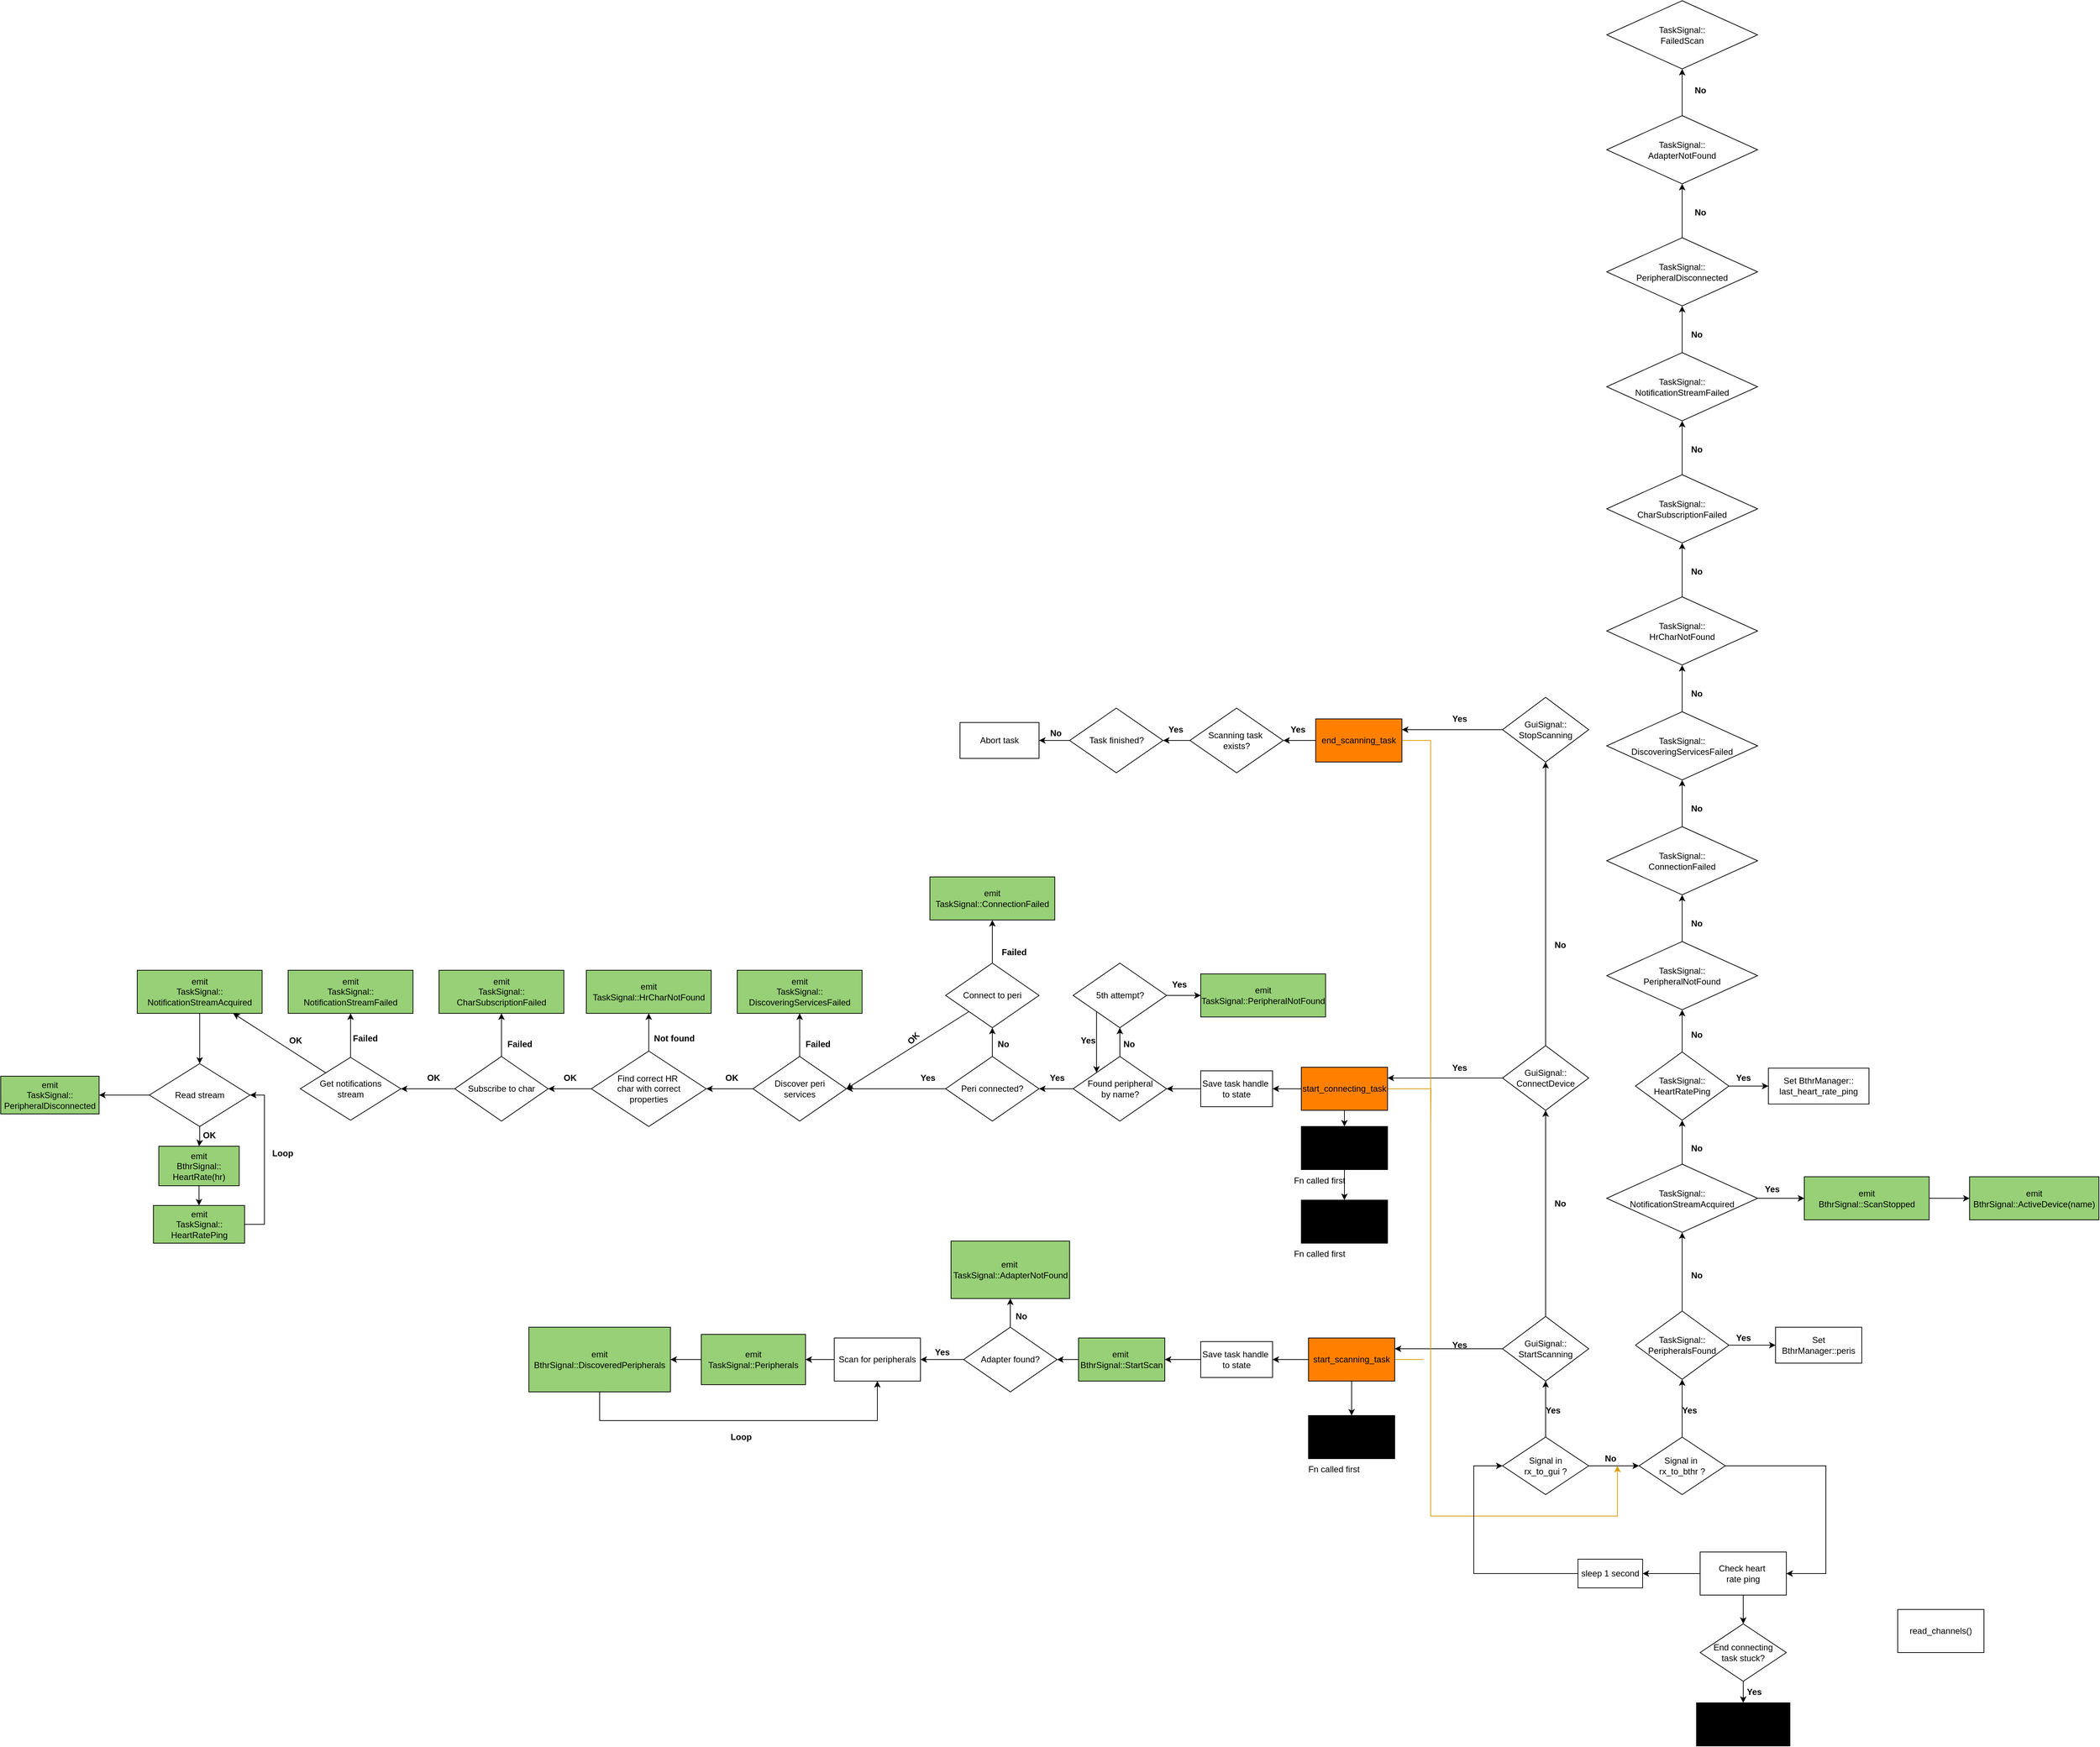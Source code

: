<mxfile version="26.0.2">
  <diagram name="Page-1" id="8w59rCMsJNte71KDc1Jk">
    <mxGraphModel dx="4343" dy="3133" grid="1" gridSize="10" guides="1" tooltips="1" connect="1" arrows="1" fold="1" page="1" pageScale="1" pageWidth="850" pageHeight="1100" math="0" shadow="0">
      <root>
        <mxCell id="0" />
        <mxCell id="1" parent="0" />
        <mxCell id="j4w4JGmt5t1scwI-PXxY-116" value="" style="edgeStyle=orthogonalEdgeStyle;rounded=0;orthogonalLoop=1;jettySize=auto;html=1;" edge="1" parent="1" source="6VdlnYM2MI9M8Oquc_70-3" target="j4w4JGmt5t1scwI-PXxY-112">
          <mxGeometry relative="1" as="geometry" />
        </mxCell>
        <mxCell id="j4w4JGmt5t1scwI-PXxY-117" value="" style="edgeStyle=orthogonalEdgeStyle;rounded=0;orthogonalLoop=1;jettySize=auto;html=1;" edge="1" parent="1" source="6VdlnYM2MI9M8Oquc_70-3" target="j4w4JGmt5t1scwI-PXxY-110">
          <mxGeometry relative="1" as="geometry" />
        </mxCell>
        <mxCell id="6VdlnYM2MI9M8Oquc_70-3" value="Check heart&amp;nbsp;&lt;div&gt;rate ping&lt;/div&gt;" style="rounded=0;whiteSpace=wrap;html=1;" parent="1" vertex="1">
          <mxGeometry x="405" y="230" width="120" height="60" as="geometry" />
        </mxCell>
        <mxCell id="6VdlnYM2MI9M8Oquc_70-4" value="read_channels()" style="rounded=0;whiteSpace=wrap;html=1;" parent="1" vertex="1">
          <mxGeometry x="680" y="310" width="120" height="60" as="geometry" />
        </mxCell>
        <mxCell id="6VdlnYM2MI9M8Oquc_70-38" style="edgeStyle=orthogonalEdgeStyle;rounded=0;orthogonalLoop=1;jettySize=auto;html=1;entryX=1;entryY=0.25;entryDx=0;entryDy=0;" parent="1" source="6VdlnYM2MI9M8Oquc_70-5" target="6VdlnYM2MI9M8Oquc_70-18" edge="1">
          <mxGeometry relative="1" as="geometry" />
        </mxCell>
        <mxCell id="j4w4JGmt5t1scwI-PXxY-17" style="edgeStyle=orthogonalEdgeStyle;rounded=0;orthogonalLoop=1;jettySize=auto;html=1;exitX=0.5;exitY=0;exitDx=0;exitDy=0;entryX=0.5;entryY=1;entryDx=0;entryDy=0;" edge="1" parent="1" source="6VdlnYM2MI9M8Oquc_70-5" target="6VdlnYM2MI9M8Oquc_70-17">
          <mxGeometry relative="1" as="geometry" />
        </mxCell>
        <mxCell id="6VdlnYM2MI9M8Oquc_70-5" value="GuiSignal::&lt;div&gt;StartScanning&lt;/div&gt;" style="rhombus;whiteSpace=wrap;html=1;" parent="1" vertex="1">
          <mxGeometry x="130" y="-98" width="120" height="90" as="geometry" />
        </mxCell>
        <mxCell id="6VdlnYM2MI9M8Oquc_70-11" value="" style="edgeStyle=orthogonalEdgeStyle;rounded=0;orthogonalLoop=1;jettySize=auto;html=1;" parent="1" edge="1">
          <mxGeometry relative="1" as="geometry">
            <mxPoint x="250" y="110" as="sourcePoint" />
            <mxPoint x="320" y="110" as="targetPoint" />
          </mxGeometry>
        </mxCell>
        <mxCell id="6VdlnYM2MI9M8Oquc_70-12" value="" style="edgeStyle=orthogonalEdgeStyle;rounded=0;orthogonalLoop=1;jettySize=auto;html=1;entryX=1;entryY=0.5;entryDx=0;entryDy=0;" parent="1" target="6VdlnYM2MI9M8Oquc_70-3" edge="1">
          <mxGeometry relative="1" as="geometry">
            <mxPoint x="440" y="110" as="sourcePoint" />
            <mxPoint x="595" y="170.0" as="targetPoint" />
            <Array as="points">
              <mxPoint x="580" y="110" />
              <mxPoint x="580" y="260" />
            </Array>
          </mxGeometry>
        </mxCell>
        <mxCell id="j4w4JGmt5t1scwI-PXxY-63" value="" style="edgeStyle=orthogonalEdgeStyle;rounded=0;orthogonalLoop=1;jettySize=auto;html=1;" edge="1" parent="1" source="6VdlnYM2MI9M8Oquc_70-13" target="j4w4JGmt5t1scwI-PXxY-62">
          <mxGeometry relative="1" as="geometry" />
        </mxCell>
        <mxCell id="j4w4JGmt5t1scwI-PXxY-67" value="" style="edgeStyle=orthogonalEdgeStyle;rounded=0;orthogonalLoop=1;jettySize=auto;html=1;" edge="1" parent="1" source="6VdlnYM2MI9M8Oquc_70-13" target="j4w4JGmt5t1scwI-PXxY-66">
          <mxGeometry relative="1" as="geometry" />
        </mxCell>
        <mxCell id="6VdlnYM2MI9M8Oquc_70-13" value="TaskSignal::&lt;div&gt;PeripheralsFound&lt;/div&gt;" style="rhombus;whiteSpace=wrap;html=1;" parent="1" vertex="1">
          <mxGeometry x="315" y="-105.5" width="130" height="95" as="geometry" />
        </mxCell>
        <mxCell id="6VdlnYM2MI9M8Oquc_70-40" style="edgeStyle=orthogonalEdgeStyle;rounded=0;orthogonalLoop=1;jettySize=auto;html=1;exitX=0;exitY=0.5;exitDx=0;exitDy=0;entryX=1;entryY=0.25;entryDx=0;entryDy=0;" parent="1" source="6VdlnYM2MI9M8Oquc_70-16" target="6VdlnYM2MI9M8Oquc_70-29" edge="1">
          <mxGeometry relative="1" as="geometry" />
        </mxCell>
        <mxCell id="6VdlnYM2MI9M8Oquc_70-16" value="GuiSignal::&lt;div&gt;StopScanning&lt;/div&gt;" style="rhombus;whiteSpace=wrap;html=1;" parent="1" vertex="1">
          <mxGeometry x="130" y="-960" width="120" height="90" as="geometry" />
        </mxCell>
        <mxCell id="6VdlnYM2MI9M8Oquc_70-39" style="edgeStyle=orthogonalEdgeStyle;rounded=0;orthogonalLoop=1;jettySize=auto;html=1;exitX=0;exitY=0.5;exitDx=0;exitDy=0;entryX=1;entryY=0.25;entryDx=0;entryDy=0;" parent="1" source="6VdlnYM2MI9M8Oquc_70-17" target="6VdlnYM2MI9M8Oquc_70-28" edge="1">
          <mxGeometry relative="1" as="geometry" />
        </mxCell>
        <mxCell id="j4w4JGmt5t1scwI-PXxY-21" style="edgeStyle=orthogonalEdgeStyle;rounded=0;orthogonalLoop=1;jettySize=auto;html=1;exitX=0.5;exitY=0;exitDx=0;exitDy=0;entryX=0.5;entryY=1;entryDx=0;entryDy=0;" edge="1" parent="1" source="6VdlnYM2MI9M8Oquc_70-17" target="6VdlnYM2MI9M8Oquc_70-16">
          <mxGeometry relative="1" as="geometry" />
        </mxCell>
        <mxCell id="6VdlnYM2MI9M8Oquc_70-17" value="GuiSignal::&lt;div&gt;ConnectDevice&lt;/div&gt;" style="rhombus;whiteSpace=wrap;html=1;" parent="1" vertex="1">
          <mxGeometry x="130" y="-475" width="120" height="90" as="geometry" />
        </mxCell>
        <mxCell id="6VdlnYM2MI9M8Oquc_70-37" style="edgeStyle=orthogonalEdgeStyle;rounded=0;orthogonalLoop=1;jettySize=auto;html=1;exitX=1;exitY=0.5;exitDx=0;exitDy=0;fillColor=#ffe6cc;strokeColor=#d79b00;endArrow=none;endFill=0;" parent="1" source="6VdlnYM2MI9M8Oquc_70-18" edge="1">
          <mxGeometry relative="1" as="geometry">
            <mxPoint x="20" y="-38" as="targetPoint" />
          </mxGeometry>
        </mxCell>
        <mxCell id="6VdlnYM2MI9M8Oquc_70-58" style="edgeStyle=orthogonalEdgeStyle;rounded=0;orthogonalLoop=1;jettySize=auto;html=1;exitX=0;exitY=0.5;exitDx=0;exitDy=0;entryX=1;entryY=0.5;entryDx=0;entryDy=0;" parent="1" source="6VdlnYM2MI9M8Oquc_70-18" target="6VdlnYM2MI9M8Oquc_70-55" edge="1">
          <mxGeometry relative="1" as="geometry" />
        </mxCell>
        <mxCell id="j4w4JGmt5t1scwI-PXxY-2" value="" style="edgeStyle=orthogonalEdgeStyle;rounded=0;orthogonalLoop=1;jettySize=auto;html=1;" edge="1" parent="1" source="6VdlnYM2MI9M8Oquc_70-18" target="j4w4JGmt5t1scwI-PXxY-1">
          <mxGeometry relative="1" as="geometry" />
        </mxCell>
        <mxCell id="6VdlnYM2MI9M8Oquc_70-18" value="start_scanning_task" style="rounded=0;whiteSpace=wrap;html=1;fillColor=#FF8000;" parent="1" vertex="1">
          <mxGeometry x="-140" y="-68" width="120" height="60" as="geometry" />
        </mxCell>
        <mxCell id="j4w4JGmt5t1scwI-PXxY-4" value="" style="edgeStyle=orthogonalEdgeStyle;rounded=0;orthogonalLoop=1;jettySize=auto;html=1;" edge="1" parent="1" source="6VdlnYM2MI9M8Oquc_70-19" target="j4w4JGmt5t1scwI-PXxY-3">
          <mxGeometry relative="1" as="geometry" />
        </mxCell>
        <mxCell id="6VdlnYM2MI9M8Oquc_70-19" value="emit&amp;nbsp;&lt;div&gt;BthrSignal::StartScan&lt;/div&gt;" style="rounded=0;whiteSpace=wrap;html=1;fillColor=#97D077;" parent="1" vertex="1">
          <mxGeometry x="-460" y="-68" width="120" height="60" as="geometry" />
        </mxCell>
        <mxCell id="6VdlnYM2MI9M8Oquc_70-24" value="" style="edgeStyle=orthogonalEdgeStyle;rounded=0;orthogonalLoop=1;jettySize=auto;html=1;" parent="1" source="6VdlnYM2MI9M8Oquc_70-22" target="6VdlnYM2MI9M8Oquc_70-5" edge="1">
          <mxGeometry relative="1" as="geometry" />
        </mxCell>
        <mxCell id="6VdlnYM2MI9M8Oquc_70-22" value="Signal in&lt;div&gt;rx_to_gui ?&lt;/div&gt;" style="rhombus;whiteSpace=wrap;html=1;" parent="1" vertex="1">
          <mxGeometry x="130" y="70" width="120" height="80" as="geometry" />
        </mxCell>
        <mxCell id="6VdlnYM2MI9M8Oquc_70-26" value="" style="edgeStyle=orthogonalEdgeStyle;rounded=0;orthogonalLoop=1;jettySize=auto;html=1;" parent="1" source="6VdlnYM2MI9M8Oquc_70-23" target="6VdlnYM2MI9M8Oquc_70-13" edge="1">
          <mxGeometry relative="1" as="geometry" />
        </mxCell>
        <mxCell id="6VdlnYM2MI9M8Oquc_70-23" value="Signal in&amp;nbsp;&lt;div&gt;rx_to_bthr ?&lt;/div&gt;" style="rhombus;whiteSpace=wrap;html=1;" parent="1" vertex="1">
          <mxGeometry x="320" y="70" width="120" height="80" as="geometry" />
        </mxCell>
        <mxCell id="6VdlnYM2MI9M8Oquc_70-25" value="&lt;b&gt;Yes&lt;/b&gt;" style="text;html=1;align=center;verticalAlign=middle;resizable=0;points=[];autosize=1;strokeColor=none;fillColor=none;" parent="1" vertex="1">
          <mxGeometry x="180" y="18" width="40" height="30" as="geometry" />
        </mxCell>
        <mxCell id="6VdlnYM2MI9M8Oquc_70-27" value="&lt;b&gt;Yes&lt;/b&gt;" style="text;html=1;align=center;verticalAlign=middle;resizable=0;points=[];autosize=1;strokeColor=none;fillColor=none;" parent="1" vertex="1">
          <mxGeometry x="370" y="18" width="40" height="30" as="geometry" />
        </mxCell>
        <mxCell id="6VdlnYM2MI9M8Oquc_70-36" style="edgeStyle=orthogonalEdgeStyle;rounded=0;orthogonalLoop=1;jettySize=auto;html=1;exitX=1;exitY=0.5;exitDx=0;exitDy=0;fillColor=#ffe6cc;strokeColor=#d79b00;startArrow=none;startFill=0;endArrow=none;endFill=0;" parent="1" source="6VdlnYM2MI9M8Oquc_70-28" edge="1">
          <mxGeometry relative="1" as="geometry">
            <mxPoint x="30" y="-365" as="targetPoint" />
          </mxGeometry>
        </mxCell>
        <mxCell id="6VdlnYM2MI9M8Oquc_70-78" value="" style="edgeStyle=orthogonalEdgeStyle;rounded=0;orthogonalLoop=1;jettySize=auto;html=1;" parent="1" source="6VdlnYM2MI9M8Oquc_70-28" target="6VdlnYM2MI9M8Oquc_70-77" edge="1">
          <mxGeometry relative="1" as="geometry" />
        </mxCell>
        <mxCell id="j4w4JGmt5t1scwI-PXxY-19" style="edgeStyle=orthogonalEdgeStyle;rounded=0;orthogonalLoop=1;jettySize=auto;html=1;exitX=0.5;exitY=1;exitDx=0;exitDy=0;entryX=0.5;entryY=0;entryDx=0;entryDy=0;" edge="1" parent="1" source="6VdlnYM2MI9M8Oquc_70-28" target="j4w4JGmt5t1scwI-PXxY-12">
          <mxGeometry relative="1" as="geometry" />
        </mxCell>
        <mxCell id="6VdlnYM2MI9M8Oquc_70-28" value="start_connecting_task" style="rounded=0;whiteSpace=wrap;html=1;fillColor=#FF8000;" parent="1" vertex="1">
          <mxGeometry x="-150" y="-445" width="120" height="60" as="geometry" />
        </mxCell>
        <mxCell id="6VdlnYM2MI9M8Oquc_70-34" style="edgeStyle=orthogonalEdgeStyle;rounded=0;orthogonalLoop=1;jettySize=auto;html=1;exitX=1;exitY=0.5;exitDx=0;exitDy=0;fillColor=#ffe6cc;strokeColor=#d79b00;" parent="1" source="6VdlnYM2MI9M8Oquc_70-29" edge="1">
          <mxGeometry relative="1" as="geometry">
            <mxPoint x="290" y="110" as="targetPoint" />
            <Array as="points">
              <mxPoint x="30" y="-900" />
              <mxPoint x="30" y="180" />
              <mxPoint x="290" y="180" />
            </Array>
          </mxGeometry>
        </mxCell>
        <mxCell id="j4w4JGmt5t1scwI-PXxY-55" value="" style="edgeStyle=orthogonalEdgeStyle;rounded=0;orthogonalLoop=1;jettySize=auto;html=1;" edge="1" parent="1" source="6VdlnYM2MI9M8Oquc_70-29" target="j4w4JGmt5t1scwI-PXxY-51">
          <mxGeometry relative="1" as="geometry" />
        </mxCell>
        <mxCell id="6VdlnYM2MI9M8Oquc_70-29" value="end_scanning_task" style="rounded=0;whiteSpace=wrap;html=1;fillColor=#FF8000;perimeter=rectanglePerimeter;" parent="1" vertex="1">
          <mxGeometry x="-130" y="-930" width="120" height="60" as="geometry" />
        </mxCell>
        <mxCell id="6VdlnYM2MI9M8Oquc_70-49" value="" style="edgeStyle=orthogonalEdgeStyle;rounded=0;orthogonalLoop=1;jettySize=auto;html=1;" parent="1" source="6VdlnYM2MI9M8Oquc_70-42" target="6VdlnYM2MI9M8Oquc_70-46" edge="1">
          <mxGeometry relative="1" as="geometry" />
        </mxCell>
        <mxCell id="6VdlnYM2MI9M8Oquc_70-42" value="Scan for peripherals" style="rounded=0;whiteSpace=wrap;html=1;" parent="1" vertex="1">
          <mxGeometry x="-800" y="-68" width="120" height="60" as="geometry" />
        </mxCell>
        <mxCell id="6VdlnYM2MI9M8Oquc_70-50" value="" style="edgeStyle=orthogonalEdgeStyle;rounded=0;orthogonalLoop=1;jettySize=auto;html=1;" parent="1" source="6VdlnYM2MI9M8Oquc_70-46" target="6VdlnYM2MI9M8Oquc_70-48" edge="1">
          <mxGeometry relative="1" as="geometry" />
        </mxCell>
        <mxCell id="6VdlnYM2MI9M8Oquc_70-46" value="emit&lt;div&gt;TaskSignal::Peripherals&lt;/div&gt;" style="rounded=0;whiteSpace=wrap;html=1;fillColor=#97D077;" parent="1" vertex="1">
          <mxGeometry x="-985" y="-73" width="145" height="70" as="geometry" />
        </mxCell>
        <mxCell id="6VdlnYM2MI9M8Oquc_70-51" style="edgeStyle=orthogonalEdgeStyle;rounded=0;orthogonalLoop=1;jettySize=auto;html=1;exitX=0.5;exitY=1;exitDx=0;exitDy=0;entryX=0.5;entryY=1;entryDx=0;entryDy=0;" parent="1" source="6VdlnYM2MI9M8Oquc_70-48" target="6VdlnYM2MI9M8Oquc_70-42" edge="1">
          <mxGeometry relative="1" as="geometry">
            <Array as="points">
              <mxPoint x="-1126" y="47" />
              <mxPoint x="-740" y="47" />
            </Array>
          </mxGeometry>
        </mxCell>
        <mxCell id="6VdlnYM2MI9M8Oquc_70-48" value="emit&lt;div&gt;BthrSignal::DiscoveredPeripherals&lt;/div&gt;" style="rounded=0;whiteSpace=wrap;html=1;fillColor=#97D077;" parent="1" vertex="1">
          <mxGeometry x="-1225" y="-83" width="197" height="90" as="geometry" />
        </mxCell>
        <mxCell id="6VdlnYM2MI9M8Oquc_70-52" value="&lt;b&gt;Loop&lt;/b&gt;" style="text;html=1;align=center;verticalAlign=middle;resizable=0;points=[];autosize=1;strokeColor=none;fillColor=none;" parent="1" vertex="1">
          <mxGeometry x="-955" y="55" width="50" height="30" as="geometry" />
        </mxCell>
        <mxCell id="6VdlnYM2MI9M8Oquc_70-96" value="" style="edgeStyle=orthogonalEdgeStyle;rounded=0;orthogonalLoop=1;jettySize=auto;html=1;" parent="1" source="6VdlnYM2MI9M8Oquc_70-53" target="6VdlnYM2MI9M8Oquc_70-64" edge="1">
          <mxGeometry relative="1" as="geometry" />
        </mxCell>
        <mxCell id="j4w4JGmt5t1scwI-PXxY-26" value="" style="edgeStyle=orthogonalEdgeStyle;rounded=0;orthogonalLoop=1;jettySize=auto;html=1;" edge="1" parent="1" source="6VdlnYM2MI9M8Oquc_70-53" target="j4w4JGmt5t1scwI-PXxY-24">
          <mxGeometry relative="1" as="geometry" />
        </mxCell>
        <mxCell id="6VdlnYM2MI9M8Oquc_70-53" value="Found peripheral&lt;div&gt;by name?&lt;/div&gt;" style="rhombus;whiteSpace=wrap;html=1;" parent="1" vertex="1">
          <mxGeometry x="-467.5" y="-460" width="130" height="90" as="geometry" />
        </mxCell>
        <mxCell id="6VdlnYM2MI9M8Oquc_70-59" style="edgeStyle=orthogonalEdgeStyle;rounded=0;orthogonalLoop=1;jettySize=auto;html=1;exitX=0;exitY=0.5;exitDx=0;exitDy=0;entryX=1;entryY=0.5;entryDx=0;entryDy=0;" parent="1" source="6VdlnYM2MI9M8Oquc_70-55" target="6VdlnYM2MI9M8Oquc_70-19" edge="1">
          <mxGeometry relative="1" as="geometry" />
        </mxCell>
        <mxCell id="6VdlnYM2MI9M8Oquc_70-55" value="Save task handle&amp;nbsp;&lt;div&gt;to state&lt;/div&gt;" style="rounded=0;whiteSpace=wrap;html=1;" parent="1" vertex="1">
          <mxGeometry x="-290" y="-63" width="100" height="50" as="geometry" />
        </mxCell>
        <mxCell id="6VdlnYM2MI9M8Oquc_70-60" value="emit&lt;div&gt;TaskSignal::PeripheralNotFound&lt;/div&gt;" style="rounded=0;whiteSpace=wrap;html=1;fillColor=#97D077;" parent="1" vertex="1">
          <mxGeometry x="-290" y="-575" width="173.75" height="60" as="geometry" />
        </mxCell>
        <mxCell id="6VdlnYM2MI9M8Oquc_70-62" value="&lt;b&gt;No&lt;/b&gt;" style="text;html=1;align=center;verticalAlign=middle;resizable=0;points=[];autosize=1;strokeColor=none;fillColor=none;" parent="1" vertex="1">
          <mxGeometry x="-410" y="-492" width="40" height="30" as="geometry" />
        </mxCell>
        <mxCell id="6VdlnYM2MI9M8Oquc_70-63" value="" style="edgeStyle=orthogonalEdgeStyle;rounded=0;orthogonalLoop=1;jettySize=auto;html=1;" parent="1" source="6VdlnYM2MI9M8Oquc_70-64" edge="1">
          <mxGeometry relative="1" as="geometry">
            <mxPoint x="-580" y="-500" as="targetPoint" />
          </mxGeometry>
        </mxCell>
        <mxCell id="6VdlnYM2MI9M8Oquc_70-87" value="" style="edgeStyle=orthogonalEdgeStyle;rounded=0;orthogonalLoop=1;jettySize=auto;html=1;entryX=1;entryY=0.5;entryDx=0;entryDy=0;" parent="1" source="6VdlnYM2MI9M8Oquc_70-64" target="6VdlnYM2MI9M8Oquc_70-68" edge="1">
          <mxGeometry relative="1" as="geometry">
            <mxPoint x="-700" y="-415" as="targetPoint" />
          </mxGeometry>
        </mxCell>
        <mxCell id="6VdlnYM2MI9M8Oquc_70-64" value="Peri connected?" style="rhombus;whiteSpace=wrap;html=1;" parent="1" vertex="1">
          <mxGeometry x="-645" y="-460" width="130" height="90" as="geometry" />
        </mxCell>
        <mxCell id="6VdlnYM2MI9M8Oquc_70-66" value="&lt;b&gt;No&lt;/b&gt;" style="text;html=1;align=center;verticalAlign=middle;resizable=0;points=[];autosize=1;strokeColor=none;fillColor=none;" parent="1" vertex="1">
          <mxGeometry x="-585" y="-492" width="40" height="30" as="geometry" />
        </mxCell>
        <mxCell id="6VdlnYM2MI9M8Oquc_70-67" value="" style="edgeStyle=orthogonalEdgeStyle;rounded=0;orthogonalLoop=1;jettySize=auto;html=1;entryX=0.5;entryY=1;entryDx=0;entryDy=0;" parent="1" source="6VdlnYM2MI9M8Oquc_70-68" target="hcD3akqN_eCQVYDGbXi9-1" edge="1">
          <mxGeometry relative="1" as="geometry">
            <mxPoint x="-848.12" y="-510" as="targetPoint" />
          </mxGeometry>
        </mxCell>
        <mxCell id="6VdlnYM2MI9M8Oquc_70-94" value="" style="edgeStyle=orthogonalEdgeStyle;rounded=0;orthogonalLoop=1;jettySize=auto;html=1;" parent="1" source="6VdlnYM2MI9M8Oquc_70-68" target="6VdlnYM2MI9M8Oquc_70-72" edge="1">
          <mxGeometry relative="1" as="geometry" />
        </mxCell>
        <mxCell id="6VdlnYM2MI9M8Oquc_70-68" value="Discover peri&lt;div&gt;services&lt;/div&gt;" style="rhombus;whiteSpace=wrap;html=1;" parent="1" vertex="1">
          <mxGeometry x="-913.12" y="-460" width="130" height="90" as="geometry" />
        </mxCell>
        <mxCell id="6VdlnYM2MI9M8Oquc_70-70" value="&lt;b&gt;Failed&lt;/b&gt;" style="text;html=1;align=center;verticalAlign=middle;resizable=0;points=[];autosize=1;strokeColor=none;fillColor=none;" parent="1" vertex="1">
          <mxGeometry x="-853.12" y="-492" width="60" height="30" as="geometry" />
        </mxCell>
        <mxCell id="6VdlnYM2MI9M8Oquc_70-71" value="" style="edgeStyle=orthogonalEdgeStyle;rounded=0;orthogonalLoop=1;jettySize=auto;html=1;entryX=0.5;entryY=1;entryDx=0;entryDy=0;" parent="1" source="6VdlnYM2MI9M8Oquc_70-72" target="hcD3akqN_eCQVYDGbXi9-4" edge="1">
          <mxGeometry relative="1" as="geometry">
            <mxPoint x="-1058.12" y="-515" as="targetPoint" />
          </mxGeometry>
        </mxCell>
        <mxCell id="6VdlnYM2MI9M8Oquc_70-108" value="" style="edgeStyle=orthogonalEdgeStyle;rounded=0;orthogonalLoop=1;jettySize=auto;html=1;" parent="1" source="6VdlnYM2MI9M8Oquc_70-72" target="6VdlnYM2MI9M8Oquc_70-100" edge="1">
          <mxGeometry relative="1" as="geometry" />
        </mxCell>
        <mxCell id="6VdlnYM2MI9M8Oquc_70-72" value="Find correct HR&amp;nbsp;&lt;div&gt;char&amp;nbsp;&lt;span style=&quot;background-color: initial;&quot;&gt;with correct&lt;/span&gt;&lt;div&gt;properties&lt;/div&gt;&lt;/div&gt;" style="rhombus;whiteSpace=wrap;html=1;" parent="1" vertex="1">
          <mxGeometry x="-1138.12" y="-467.5" width="160" height="105" as="geometry" />
        </mxCell>
        <mxCell id="6VdlnYM2MI9M8Oquc_70-74" value="&lt;b&gt;Not found&lt;/b&gt;" style="text;html=1;align=center;verticalAlign=middle;resizable=0;points=[];autosize=1;strokeColor=none;fillColor=none;" parent="1" vertex="1">
          <mxGeometry x="-1063.12" y="-500" width="80" height="30" as="geometry" />
        </mxCell>
        <mxCell id="6VdlnYM2MI9M8Oquc_70-82" value="" style="edgeStyle=orthogonalEdgeStyle;rounded=0;orthogonalLoop=1;jettySize=auto;html=1;entryX=0.5;entryY=1;entryDx=0;entryDy=0;" parent="1" source="6VdlnYM2MI9M8Oquc_70-76" target="hcD3akqN_eCQVYDGbXi9-3" edge="1">
          <mxGeometry relative="1" as="geometry">
            <mxPoint x="-580" y="-630" as="targetPoint" />
          </mxGeometry>
        </mxCell>
        <mxCell id="j4w4JGmt5t1scwI-PXxY-33" style="rounded=0;orthogonalLoop=1;jettySize=auto;html=1;exitX=0;exitY=1;exitDx=0;exitDy=0;entryX=1;entryY=0.5;entryDx=0;entryDy=0;" edge="1" parent="1" source="6VdlnYM2MI9M8Oquc_70-76" target="6VdlnYM2MI9M8Oquc_70-68">
          <mxGeometry relative="1" as="geometry" />
        </mxCell>
        <mxCell id="6VdlnYM2MI9M8Oquc_70-76" value="Connect to peri" style="rhombus;whiteSpace=wrap;html=1;" parent="1" vertex="1">
          <mxGeometry x="-645" y="-590" width="130" height="90" as="geometry" />
        </mxCell>
        <mxCell id="6VdlnYM2MI9M8Oquc_70-80" style="edgeStyle=orthogonalEdgeStyle;rounded=0;orthogonalLoop=1;jettySize=auto;html=1;exitX=0;exitY=0.5;exitDx=0;exitDy=0;entryX=1;entryY=0.5;entryDx=0;entryDy=0;" parent="1" source="6VdlnYM2MI9M8Oquc_70-77" target="6VdlnYM2MI9M8Oquc_70-53" edge="1">
          <mxGeometry relative="1" as="geometry" />
        </mxCell>
        <mxCell id="6VdlnYM2MI9M8Oquc_70-77" value="Save task handle&amp;nbsp;&lt;div&gt;to state&lt;/div&gt;" style="rounded=0;whiteSpace=wrap;html=1;" parent="1" vertex="1">
          <mxGeometry x="-290" y="-440" width="100" height="50" as="geometry" />
        </mxCell>
        <mxCell id="6VdlnYM2MI9M8Oquc_70-83" value="&lt;b&gt;Failed&lt;/b&gt;" style="text;html=1;align=center;verticalAlign=middle;resizable=0;points=[];autosize=1;strokeColor=none;fillColor=none;" parent="1" vertex="1">
          <mxGeometry x="-580" y="-620" width="60" height="30" as="geometry" />
        </mxCell>
        <mxCell id="6VdlnYM2MI9M8Oquc_70-88" value="&lt;b&gt;OK&lt;/b&gt;" style="text;html=1;align=center;verticalAlign=middle;resizable=0;points=[];autosize=1;strokeColor=none;fillColor=none;rotation=-45;" parent="1" vertex="1">
          <mxGeometry x="-710" y="-500" width="40" height="30" as="geometry" />
        </mxCell>
        <mxCell id="6VdlnYM2MI9M8Oquc_70-89" value="&lt;b&gt;Yes&lt;/b&gt;" style="text;html=1;align=center;verticalAlign=middle;resizable=0;points=[];autosize=1;strokeColor=none;fillColor=none;" parent="1" vertex="1">
          <mxGeometry x="-690" y="-445" width="40" height="30" as="geometry" />
        </mxCell>
        <mxCell id="6VdlnYM2MI9M8Oquc_70-95" value="&lt;b&gt;OK&lt;/b&gt;" style="text;html=1;align=center;verticalAlign=middle;resizable=0;points=[];autosize=1;strokeColor=none;fillColor=none;" parent="1" vertex="1">
          <mxGeometry x="-963.12" y="-445" width="40" height="30" as="geometry" />
        </mxCell>
        <mxCell id="6VdlnYM2MI9M8Oquc_70-98" value="" style="edgeStyle=orthogonalEdgeStyle;rounded=0;orthogonalLoop=1;jettySize=auto;html=1;entryX=0.5;entryY=1;entryDx=0;entryDy=0;" parent="1" source="6VdlnYM2MI9M8Oquc_70-100" target="hcD3akqN_eCQVYDGbXi9-2" edge="1">
          <mxGeometry relative="1" as="geometry">
            <mxPoint x="-1263.12" y="-510" as="targetPoint" />
          </mxGeometry>
        </mxCell>
        <mxCell id="6VdlnYM2MI9M8Oquc_70-99" value="" style="edgeStyle=orthogonalEdgeStyle;rounded=0;orthogonalLoop=1;jettySize=auto;html=1;" parent="1" source="6VdlnYM2MI9M8Oquc_70-100" target="6VdlnYM2MI9M8Oquc_70-104" edge="1">
          <mxGeometry relative="1" as="geometry" />
        </mxCell>
        <mxCell id="6VdlnYM2MI9M8Oquc_70-100" value="Subscribe to char" style="rhombus;whiteSpace=wrap;html=1;" parent="1" vertex="1">
          <mxGeometry x="-1328.12" y="-460" width="130" height="90" as="geometry" />
        </mxCell>
        <mxCell id="6VdlnYM2MI9M8Oquc_70-102" value="&lt;b&gt;Failed&lt;/b&gt;" style="text;html=1;align=center;verticalAlign=middle;resizable=0;points=[];autosize=1;strokeColor=none;fillColor=none;" parent="1" vertex="1">
          <mxGeometry x="-1268.12" y="-492" width="60" height="30" as="geometry" />
        </mxCell>
        <mxCell id="6VdlnYM2MI9M8Oquc_70-103" value="" style="edgeStyle=orthogonalEdgeStyle;rounded=0;orthogonalLoop=1;jettySize=auto;html=1;entryX=0.5;entryY=1;entryDx=0;entryDy=0;" parent="1" source="6VdlnYM2MI9M8Oquc_70-104" target="hcD3akqN_eCQVYDGbXi9-5" edge="1">
          <mxGeometry relative="1" as="geometry">
            <mxPoint x="-1473.12" y="-515" as="targetPoint" />
          </mxGeometry>
        </mxCell>
        <mxCell id="j4w4JGmt5t1scwI-PXxY-35" value="" style="rounded=0;orthogonalLoop=1;jettySize=auto;html=1;" edge="1" parent="1" source="6VdlnYM2MI9M8Oquc_70-104" target="j4w4JGmt5t1scwI-PXxY-34">
          <mxGeometry relative="1" as="geometry" />
        </mxCell>
        <mxCell id="6VdlnYM2MI9M8Oquc_70-104" value="Get notifications&lt;div&gt;stream&lt;/div&gt;" style="rhombus;whiteSpace=wrap;html=1;" parent="1" vertex="1">
          <mxGeometry x="-1543.12" y="-458.75" width="140" height="87.5" as="geometry" />
        </mxCell>
        <mxCell id="6VdlnYM2MI9M8Oquc_70-106" value="&lt;b&gt;Failed&lt;/b&gt;" style="text;html=1;align=center;verticalAlign=middle;resizable=0;points=[];autosize=1;strokeColor=none;fillColor=none;" parent="1" vertex="1">
          <mxGeometry x="-1483.12" y="-500" width="60" height="30" as="geometry" />
        </mxCell>
        <mxCell id="6VdlnYM2MI9M8Oquc_70-107" value="&lt;b&gt;OK&lt;/b&gt;" style="text;html=1;align=center;verticalAlign=middle;resizable=0;points=[];autosize=1;strokeColor=none;fillColor=none;" parent="1" vertex="1">
          <mxGeometry x="-1378.12" y="-445" width="40" height="30" as="geometry" />
        </mxCell>
        <mxCell id="6VdlnYM2MI9M8Oquc_70-109" value="&lt;b&gt;OK&lt;/b&gt;" style="text;html=1;align=center;verticalAlign=middle;resizable=0;points=[];autosize=1;strokeColor=none;fillColor=none;" parent="1" vertex="1">
          <mxGeometry x="-1188.12" y="-445" width="40" height="30" as="geometry" />
        </mxCell>
        <mxCell id="hcD3akqN_eCQVYDGbXi9-1" value="emit&lt;div&gt;TaskSignal::&lt;/div&gt;&lt;div&gt;DiscoveringServicesFailed&lt;/div&gt;" style="rounded=0;whiteSpace=wrap;html=1;fillColor=#97D077;" parent="1" vertex="1">
          <mxGeometry x="-934.99" y="-580" width="173.75" height="60" as="geometry" />
        </mxCell>
        <mxCell id="hcD3akqN_eCQVYDGbXi9-2" value="emit&lt;div&gt;TaskSignal::&lt;/div&gt;&lt;div&gt;CharSubscriptionFailed&lt;/div&gt;" style="rounded=0;whiteSpace=wrap;html=1;fillColor=#97D077;" parent="1" vertex="1">
          <mxGeometry x="-1350" y="-580" width="173.75" height="60" as="geometry" />
        </mxCell>
        <mxCell id="hcD3akqN_eCQVYDGbXi9-3" value="emit&lt;div&gt;TaskSignal::ConnectionFailed&lt;/div&gt;" style="rounded=0;whiteSpace=wrap;html=1;fillColor=#97D077;" parent="1" vertex="1">
          <mxGeometry x="-666.87" y="-710" width="173.75" height="60" as="geometry" />
        </mxCell>
        <mxCell id="hcD3akqN_eCQVYDGbXi9-4" value="emit&lt;div&gt;TaskSignal::HrCharNotFound&lt;/div&gt;" style="rounded=0;whiteSpace=wrap;html=1;fillColor=#97D077;" parent="1" vertex="1">
          <mxGeometry x="-1145" y="-580" width="173.75" height="60" as="geometry" />
        </mxCell>
        <mxCell id="hcD3akqN_eCQVYDGbXi9-5" value="emit&lt;div&gt;TaskSignal::&lt;/div&gt;&lt;div&gt;NotificationStreamFailed&lt;/div&gt;" style="rounded=0;whiteSpace=wrap;html=1;fillColor=#97D077;" parent="1" vertex="1">
          <mxGeometry x="-1560" y="-580" width="173.75" height="60" as="geometry" />
        </mxCell>
        <mxCell id="hcD3akqN_eCQVYDGbXi9-7" value="&lt;b&gt;Yes&lt;/b&gt;" style="text;html=1;align=center;verticalAlign=middle;resizable=0;points=[];autosize=1;strokeColor=none;fillColor=none;" parent="1" vertex="1">
          <mxGeometry x="-510" y="-445" width="40" height="30" as="geometry" />
        </mxCell>
        <mxCell id="j4w4JGmt5t1scwI-PXxY-1" value="end_scanning_task" style="rounded=0;whiteSpace=wrap;html=1;fillStyle=hatch;gradientColor=none;gradientDirection=south;fillColor=light-dark(#FFFFFF,#FF8000);strokeColor=default;" vertex="1" parent="1">
          <mxGeometry x="-140" y="40" width="120" height="60" as="geometry" />
        </mxCell>
        <mxCell id="j4w4JGmt5t1scwI-PXxY-5" value="" style="edgeStyle=orthogonalEdgeStyle;rounded=0;orthogonalLoop=1;jettySize=auto;html=1;" edge="1" parent="1" source="j4w4JGmt5t1scwI-PXxY-3" target="6VdlnYM2MI9M8Oquc_70-42">
          <mxGeometry relative="1" as="geometry" />
        </mxCell>
        <mxCell id="j4w4JGmt5t1scwI-PXxY-10" value="" style="edgeStyle=orthogonalEdgeStyle;rounded=0;orthogonalLoop=1;jettySize=auto;html=1;" edge="1" parent="1" source="j4w4JGmt5t1scwI-PXxY-3" target="j4w4JGmt5t1scwI-PXxY-9">
          <mxGeometry relative="1" as="geometry" />
        </mxCell>
        <mxCell id="j4w4JGmt5t1scwI-PXxY-3" value="Adapter found?" style="rhombus;whiteSpace=wrap;html=1;" vertex="1" parent="1">
          <mxGeometry x="-620" y="-83" width="130" height="90" as="geometry" />
        </mxCell>
        <mxCell id="j4w4JGmt5t1scwI-PXxY-7" value="&lt;b&gt;Yes&lt;/b&gt;" style="text;html=1;align=center;verticalAlign=middle;resizable=0;points=[];autosize=1;strokeColor=none;fillColor=none;" vertex="1" parent="1">
          <mxGeometry x="-670" y="-63" width="40" height="30" as="geometry" />
        </mxCell>
        <mxCell id="j4w4JGmt5t1scwI-PXxY-8" value="&lt;b&gt;No&lt;/b&gt;" style="text;html=1;align=center;verticalAlign=middle;resizable=0;points=[];autosize=1;strokeColor=none;fillColor=none;" vertex="1" parent="1">
          <mxGeometry x="-560" y="-113" width="40" height="30" as="geometry" />
        </mxCell>
        <mxCell id="j4w4JGmt5t1scwI-PXxY-9" value="emit&amp;nbsp;&lt;div&gt;TaskSignal::AdapterNotFound&lt;/div&gt;" style="rounded=0;whiteSpace=wrap;html=1;fillColor=#97D077;" vertex="1" parent="1">
          <mxGeometry x="-637.5" y="-203" width="165" height="80" as="geometry" />
        </mxCell>
        <mxCell id="j4w4JGmt5t1scwI-PXxY-11" value="Fn called first" style="text;html=1;align=center;verticalAlign=middle;resizable=0;points=[];autosize=1;strokeColor=none;fillColor=none;" vertex="1" parent="1">
          <mxGeometry x="-150" y="100" width="90" height="30" as="geometry" />
        </mxCell>
        <mxCell id="j4w4JGmt5t1scwI-PXxY-20" style="edgeStyle=orthogonalEdgeStyle;rounded=0;orthogonalLoop=1;jettySize=auto;html=1;exitX=0.5;exitY=1;exitDx=0;exitDy=0;entryX=0.5;entryY=0;entryDx=0;entryDy=0;" edge="1" parent="1" source="j4w4JGmt5t1scwI-PXxY-12" target="j4w4JGmt5t1scwI-PXxY-14">
          <mxGeometry relative="1" as="geometry" />
        </mxCell>
        <mxCell id="j4w4JGmt5t1scwI-PXxY-12" value="end_connecting_task" style="rounded=0;whiteSpace=wrap;html=1;fillStyle=hatch;gradientColor=none;gradientDirection=south;fillColor=light-dark(#FFFFFF,#FF8000);strokeColor=default;" vertex="1" parent="1">
          <mxGeometry x="-150" y="-362.5" width="120" height="60" as="geometry" />
        </mxCell>
        <mxCell id="j4w4JGmt5t1scwI-PXxY-13" value="Fn called first" style="text;html=1;align=center;verticalAlign=middle;resizable=0;points=[];autosize=1;strokeColor=none;fillColor=none;" vertex="1" parent="1">
          <mxGeometry x="-170" y="-302.5" width="90" height="30" as="geometry" />
        </mxCell>
        <mxCell id="j4w4JGmt5t1scwI-PXxY-14" value="end_scanning_task" style="rounded=0;whiteSpace=wrap;html=1;fillStyle=hatch;gradientColor=none;gradientDirection=south;fillColor=light-dark(#FFFFFF,#FF8000);strokeColor=default;" vertex="1" parent="1">
          <mxGeometry x="-150" y="-260" width="120" height="60" as="geometry" />
        </mxCell>
        <mxCell id="j4w4JGmt5t1scwI-PXxY-15" value="Fn called first" style="text;html=1;align=center;verticalAlign=middle;resizable=0;points=[];autosize=1;strokeColor=none;fillColor=none;" vertex="1" parent="1">
          <mxGeometry x="-170" y="-200" width="90" height="30" as="geometry" />
        </mxCell>
        <mxCell id="j4w4JGmt5t1scwI-PXxY-16" value="&lt;b&gt;Yes&lt;/b&gt;" style="text;html=1;align=center;verticalAlign=middle;resizable=0;points=[];autosize=1;strokeColor=none;fillColor=none;" vertex="1" parent="1">
          <mxGeometry x="50" y="-73" width="40" height="30" as="geometry" />
        </mxCell>
        <mxCell id="j4w4JGmt5t1scwI-PXxY-18" value="&lt;b&gt;No&lt;/b&gt;" style="text;html=1;align=center;verticalAlign=middle;resizable=0;points=[];autosize=1;strokeColor=none;fillColor=none;" vertex="1" parent="1">
          <mxGeometry x="190" y="-270" width="40" height="30" as="geometry" />
        </mxCell>
        <mxCell id="j4w4JGmt5t1scwI-PXxY-22" value="&lt;b&gt;No&lt;/b&gt;" style="text;html=1;align=center;verticalAlign=middle;resizable=0;points=[];autosize=1;strokeColor=none;fillColor=none;" vertex="1" parent="1">
          <mxGeometry x="190" y="-630" width="40" height="30" as="geometry" />
        </mxCell>
        <mxCell id="j4w4JGmt5t1scwI-PXxY-23" value="&lt;b&gt;Yes&lt;/b&gt;" style="text;html=1;align=center;verticalAlign=middle;resizable=0;points=[];autosize=1;strokeColor=none;fillColor=none;" vertex="1" parent="1">
          <mxGeometry x="50" y="-458.75" width="40" height="30" as="geometry" />
        </mxCell>
        <mxCell id="j4w4JGmt5t1scwI-PXxY-28" value="" style="edgeStyle=orthogonalEdgeStyle;rounded=0;orthogonalLoop=1;jettySize=auto;html=1;" edge="1" parent="1" source="j4w4JGmt5t1scwI-PXxY-24" target="6VdlnYM2MI9M8Oquc_70-60">
          <mxGeometry relative="1" as="geometry" />
        </mxCell>
        <mxCell id="j4w4JGmt5t1scwI-PXxY-29" style="edgeStyle=orthogonalEdgeStyle;rounded=0;orthogonalLoop=1;jettySize=auto;html=1;exitX=0;exitY=1;exitDx=0;exitDy=0;entryX=0;entryY=0;entryDx=0;entryDy=0;" edge="1" parent="1" source="j4w4JGmt5t1scwI-PXxY-24" target="6VdlnYM2MI9M8Oquc_70-53">
          <mxGeometry relative="1" as="geometry" />
        </mxCell>
        <mxCell id="j4w4JGmt5t1scwI-PXxY-24" value="5th attempt?" style="rhombus;whiteSpace=wrap;html=1;" vertex="1" parent="1">
          <mxGeometry x="-467.5" y="-590" width="130" height="90" as="geometry" />
        </mxCell>
        <mxCell id="j4w4JGmt5t1scwI-PXxY-30" value="&lt;b&gt;Yes&lt;/b&gt;" style="text;html=1;align=center;verticalAlign=middle;resizable=0;points=[];autosize=1;strokeColor=none;fillColor=none;" vertex="1" parent="1">
          <mxGeometry x="-467.5" y="-497.5" width="40" height="30" as="geometry" />
        </mxCell>
        <mxCell id="j4w4JGmt5t1scwI-PXxY-31" value="&lt;b&gt;Yes&lt;/b&gt;" style="text;html=1;align=center;verticalAlign=middle;resizable=0;points=[];autosize=1;strokeColor=none;fillColor=none;" vertex="1" parent="1">
          <mxGeometry x="-340" y="-575" width="40" height="30" as="geometry" />
        </mxCell>
        <mxCell id="j4w4JGmt5t1scwI-PXxY-39" value="" style="edgeStyle=orthogonalEdgeStyle;rounded=0;orthogonalLoop=1;jettySize=auto;html=1;" edge="1" parent="1" source="j4w4JGmt5t1scwI-PXxY-34" target="j4w4JGmt5t1scwI-PXxY-38">
          <mxGeometry relative="1" as="geometry" />
        </mxCell>
        <mxCell id="j4w4JGmt5t1scwI-PXxY-34" value="emit&lt;div&gt;TaskSignal::&lt;/div&gt;&lt;div&gt;NotificationStreamAcquired&lt;/div&gt;" style="rounded=0;whiteSpace=wrap;html=1;fillColor=#97D077;" vertex="1" parent="1">
          <mxGeometry x="-1769.99" y="-580" width="173.75" height="60" as="geometry" />
        </mxCell>
        <mxCell id="j4w4JGmt5t1scwI-PXxY-36" value="&lt;b&gt;OK&lt;/b&gt;" style="text;html=1;align=center;verticalAlign=middle;resizable=0;points=[];autosize=1;strokeColor=none;fillColor=none;" vertex="1" parent="1">
          <mxGeometry x="-1570" y="-497.5" width="40" height="30" as="geometry" />
        </mxCell>
        <mxCell id="j4w4JGmt5t1scwI-PXxY-42" value="" style="edgeStyle=orthogonalEdgeStyle;rounded=0;orthogonalLoop=1;jettySize=auto;html=1;" edge="1" parent="1" source="j4w4JGmt5t1scwI-PXxY-38" target="j4w4JGmt5t1scwI-PXxY-41">
          <mxGeometry relative="1" as="geometry" />
        </mxCell>
        <mxCell id="j4w4JGmt5t1scwI-PXxY-49" value="" style="edgeStyle=orthogonalEdgeStyle;rounded=0;orthogonalLoop=1;jettySize=auto;html=1;" edge="1" parent="1" source="j4w4JGmt5t1scwI-PXxY-38" target="j4w4JGmt5t1scwI-PXxY-48">
          <mxGeometry relative="1" as="geometry" />
        </mxCell>
        <mxCell id="j4w4JGmt5t1scwI-PXxY-38" value="Read stream" style="rhombus;whiteSpace=wrap;html=1;" vertex="1" parent="1">
          <mxGeometry x="-1753.11" y="-450" width="140" height="87.5" as="geometry" />
        </mxCell>
        <mxCell id="j4w4JGmt5t1scwI-PXxY-44" style="edgeStyle=orthogonalEdgeStyle;rounded=0;orthogonalLoop=1;jettySize=auto;html=1;entryX=1;entryY=0.5;entryDx=0;entryDy=0;" edge="1" parent="1" source="j4w4JGmt5t1scwI-PXxY-40" target="j4w4JGmt5t1scwI-PXxY-38">
          <mxGeometry relative="1" as="geometry">
            <Array as="points">
              <mxPoint x="-1593" y="-226" />
              <mxPoint x="-1593" y="-406" />
            </Array>
          </mxGeometry>
        </mxCell>
        <mxCell id="j4w4JGmt5t1scwI-PXxY-40" value="emit&lt;div&gt;TaskSignal::&lt;/div&gt;&lt;div&gt;HeartRatePing&lt;/div&gt;" style="rounded=0;whiteSpace=wrap;html=1;fillColor=#97D077;" vertex="1" parent="1">
          <mxGeometry x="-1747.48" y="-252.5" width="126.87" height="52.5" as="geometry" />
        </mxCell>
        <mxCell id="j4w4JGmt5t1scwI-PXxY-43" value="" style="edgeStyle=orthogonalEdgeStyle;rounded=0;orthogonalLoop=1;jettySize=auto;html=1;" edge="1" parent="1" source="j4w4JGmt5t1scwI-PXxY-41" target="j4w4JGmt5t1scwI-PXxY-40">
          <mxGeometry relative="1" as="geometry" />
        </mxCell>
        <mxCell id="j4w4JGmt5t1scwI-PXxY-41" value="emit&lt;div&gt;BthrSignal::&lt;/div&gt;&lt;div&gt;HeartRate(hr)&lt;/div&gt;" style="rounded=0;whiteSpace=wrap;html=1;fillColor=#97D077;" vertex="1" parent="1">
          <mxGeometry x="-1739.98" y="-335" width="111.87" height="55" as="geometry" />
        </mxCell>
        <mxCell id="j4w4JGmt5t1scwI-PXxY-45" value="&lt;b&gt;OK&lt;/b&gt;" style="text;html=1;align=center;verticalAlign=middle;resizable=0;points=[];autosize=1;strokeColor=none;fillColor=none;" vertex="1" parent="1">
          <mxGeometry x="-1690" y="-365" width="40" height="30" as="geometry" />
        </mxCell>
        <mxCell id="j4w4JGmt5t1scwI-PXxY-47" value="&lt;b&gt;Loop&lt;/b&gt;" style="text;html=1;align=center;verticalAlign=middle;resizable=0;points=[];autosize=1;strokeColor=none;fillColor=none;" vertex="1" parent="1">
          <mxGeometry x="-1593.12" y="-340" width="50" height="30" as="geometry" />
        </mxCell>
        <mxCell id="j4w4JGmt5t1scwI-PXxY-48" value="emit&lt;div&gt;TaskSignal::&lt;/div&gt;&lt;div&gt;PeripheralDisconnected&lt;/div&gt;" style="rounded=0;whiteSpace=wrap;html=1;fillColor=#97D077;" vertex="1" parent="1">
          <mxGeometry x="-1960" y="-432.5" width="136.87" height="52.5" as="geometry" />
        </mxCell>
        <mxCell id="j4w4JGmt5t1scwI-PXxY-50" value="&lt;b&gt;Yes&lt;/b&gt;" style="text;html=1;align=center;verticalAlign=middle;resizable=0;points=[];autosize=1;strokeColor=none;fillColor=none;" vertex="1" parent="1">
          <mxGeometry x="50" y="-945" width="40" height="30" as="geometry" />
        </mxCell>
        <mxCell id="j4w4JGmt5t1scwI-PXxY-56" value="" style="edgeStyle=orthogonalEdgeStyle;rounded=0;orthogonalLoop=1;jettySize=auto;html=1;" edge="1" parent="1" source="j4w4JGmt5t1scwI-PXxY-51" target="j4w4JGmt5t1scwI-PXxY-52">
          <mxGeometry relative="1" as="geometry" />
        </mxCell>
        <mxCell id="j4w4JGmt5t1scwI-PXxY-51" value="Scanning task&amp;nbsp;&lt;div&gt;exists?&lt;/div&gt;" style="rhombus;whiteSpace=wrap;html=1;" vertex="1" parent="1">
          <mxGeometry x="-305" y="-945" width="130" height="90" as="geometry" />
        </mxCell>
        <mxCell id="j4w4JGmt5t1scwI-PXxY-59" value="" style="edgeStyle=orthogonalEdgeStyle;rounded=0;orthogonalLoop=1;jettySize=auto;html=1;" edge="1" parent="1" source="j4w4JGmt5t1scwI-PXxY-52" target="j4w4JGmt5t1scwI-PXxY-54">
          <mxGeometry relative="1" as="geometry" />
        </mxCell>
        <mxCell id="j4w4JGmt5t1scwI-PXxY-52" value="Task finished?" style="rhombus;whiteSpace=wrap;html=1;" vertex="1" parent="1">
          <mxGeometry x="-472.5" y="-945" width="130" height="90" as="geometry" />
        </mxCell>
        <mxCell id="j4w4JGmt5t1scwI-PXxY-54" value="Abort task" style="rounded=0;whiteSpace=wrap;html=1;" vertex="1" parent="1">
          <mxGeometry x="-625" y="-925" width="110" height="50" as="geometry" />
        </mxCell>
        <mxCell id="j4w4JGmt5t1scwI-PXxY-57" value="&lt;b&gt;Yes&lt;/b&gt;" style="text;html=1;align=center;verticalAlign=middle;resizable=0;points=[];autosize=1;strokeColor=none;fillColor=none;" vertex="1" parent="1">
          <mxGeometry x="-175" y="-930" width="40" height="30" as="geometry" />
        </mxCell>
        <mxCell id="j4w4JGmt5t1scwI-PXxY-58" value="&lt;b&gt;Yes&lt;/b&gt;" style="text;html=1;align=center;verticalAlign=middle;resizable=0;points=[];autosize=1;strokeColor=none;fillColor=none;" vertex="1" parent="1">
          <mxGeometry x="-345" y="-930" width="40" height="30" as="geometry" />
        </mxCell>
        <mxCell id="j4w4JGmt5t1scwI-PXxY-60" value="&lt;b&gt;No&lt;/b&gt;" style="text;html=1;align=center;verticalAlign=middle;resizable=0;points=[];autosize=1;strokeColor=none;fillColor=none;" vertex="1" parent="1">
          <mxGeometry x="-512.5" y="-925" width="40" height="30" as="geometry" />
        </mxCell>
        <mxCell id="j4w4JGmt5t1scwI-PXxY-61" value="&lt;b&gt;No&lt;/b&gt;" style="text;html=1;align=center;verticalAlign=middle;resizable=0;points=[];autosize=1;strokeColor=none;fillColor=none;" vertex="1" parent="1">
          <mxGeometry x="260" y="85" width="40" height="30" as="geometry" />
        </mxCell>
        <mxCell id="j4w4JGmt5t1scwI-PXxY-62" value="Set BthrManager::peris" style="rounded=0;whiteSpace=wrap;html=1;" vertex="1" parent="1">
          <mxGeometry x="510" y="-83" width="120" height="50" as="geometry" />
        </mxCell>
        <mxCell id="j4w4JGmt5t1scwI-PXxY-77" value="" style="edgeStyle=orthogonalEdgeStyle;rounded=0;orthogonalLoop=1;jettySize=auto;html=1;" edge="1" parent="1" source="j4w4JGmt5t1scwI-PXxY-64" target="j4w4JGmt5t1scwI-PXxY-76">
          <mxGeometry relative="1" as="geometry" />
        </mxCell>
        <mxCell id="j4w4JGmt5t1scwI-PXxY-89" value="" style="edgeStyle=orthogonalEdgeStyle;rounded=0;orthogonalLoop=1;jettySize=auto;html=1;" edge="1" parent="1" source="j4w4JGmt5t1scwI-PXxY-64" target="j4w4JGmt5t1scwI-PXxY-86">
          <mxGeometry relative="1" as="geometry" />
        </mxCell>
        <mxCell id="j4w4JGmt5t1scwI-PXxY-64" value="TaskSignal::&lt;div&gt;HeartRatePing&lt;/div&gt;" style="rhombus;whiteSpace=wrap;html=1;" vertex="1" parent="1">
          <mxGeometry x="315" y="-466.25" width="130" height="95" as="geometry" />
        </mxCell>
        <mxCell id="j4w4JGmt5t1scwI-PXxY-72" value="" style="edgeStyle=orthogonalEdgeStyle;rounded=0;orthogonalLoop=1;jettySize=auto;html=1;" edge="1" parent="1" source="j4w4JGmt5t1scwI-PXxY-66" target="j4w4JGmt5t1scwI-PXxY-69">
          <mxGeometry relative="1" as="geometry" />
        </mxCell>
        <mxCell id="j4w4JGmt5t1scwI-PXxY-75" value="" style="edgeStyle=orthogonalEdgeStyle;rounded=0;orthogonalLoop=1;jettySize=auto;html=1;" edge="1" parent="1" source="j4w4JGmt5t1scwI-PXxY-66" target="j4w4JGmt5t1scwI-PXxY-64">
          <mxGeometry relative="1" as="geometry" />
        </mxCell>
        <mxCell id="j4w4JGmt5t1scwI-PXxY-66" value="TaskSignal::&lt;div&gt;NotificationStreamAcquired&lt;/div&gt;" style="rhombus;whiteSpace=wrap;html=1;" vertex="1" parent="1">
          <mxGeometry x="275" y="-310" width="210" height="95" as="geometry" />
        </mxCell>
        <mxCell id="j4w4JGmt5t1scwI-PXxY-68" value="&lt;b&gt;No&lt;/b&gt;" style="text;html=1;align=center;verticalAlign=middle;resizable=0;points=[];autosize=1;strokeColor=none;fillColor=none;" vertex="1" parent="1">
          <mxGeometry x="380" y="-170" width="40" height="30" as="geometry" />
        </mxCell>
        <mxCell id="j4w4JGmt5t1scwI-PXxY-73" value="" style="edgeStyle=orthogonalEdgeStyle;rounded=0;orthogonalLoop=1;jettySize=auto;html=1;" edge="1" parent="1" source="j4w4JGmt5t1scwI-PXxY-69" target="j4w4JGmt5t1scwI-PXxY-71">
          <mxGeometry relative="1" as="geometry" />
        </mxCell>
        <mxCell id="j4w4JGmt5t1scwI-PXxY-69" value="emit&lt;div&gt;BthrSignal::ScanStopped&lt;/div&gt;" style="rounded=0;whiteSpace=wrap;html=1;fillColor=#97D077;" vertex="1" parent="1">
          <mxGeometry x="550" y="-292.5" width="173.75" height="60" as="geometry" />
        </mxCell>
        <mxCell id="j4w4JGmt5t1scwI-PXxY-71" value="emit&lt;div&gt;BthrSignal::ActiveDevice(name)&lt;/div&gt;" style="rounded=0;whiteSpace=wrap;html=1;fillColor=#97D077;" vertex="1" parent="1">
          <mxGeometry x="780" y="-292.5" width="180" height="60" as="geometry" />
        </mxCell>
        <mxCell id="j4w4JGmt5t1scwI-PXxY-74" value="&lt;b&gt;Yes&lt;/b&gt;" style="text;html=1;align=center;verticalAlign=middle;resizable=0;points=[];autosize=1;strokeColor=none;fillColor=none;" vertex="1" parent="1">
          <mxGeometry x="485" y="-290" width="40" height="30" as="geometry" />
        </mxCell>
        <mxCell id="j4w4JGmt5t1scwI-PXxY-76" value="Set BthrManager::&lt;div&gt;last_heart_rate_ping&lt;/div&gt;" style="rounded=0;whiteSpace=wrap;html=1;" vertex="1" parent="1">
          <mxGeometry x="500" y="-443.75" width="140" height="50" as="geometry" />
        </mxCell>
        <mxCell id="j4w4JGmt5t1scwI-PXxY-78" value="&lt;b&gt;Yes&lt;/b&gt;" style="text;html=1;align=center;verticalAlign=middle;resizable=0;points=[];autosize=1;strokeColor=none;fillColor=none;" vertex="1" parent="1">
          <mxGeometry x="445" y="-83" width="40" height="30" as="geometry" />
        </mxCell>
        <mxCell id="j4w4JGmt5t1scwI-PXxY-79" value="&lt;b&gt;Yes&lt;/b&gt;" style="text;html=1;align=center;verticalAlign=middle;resizable=0;points=[];autosize=1;strokeColor=none;fillColor=none;" vertex="1" parent="1">
          <mxGeometry x="445" y="-445" width="40" height="30" as="geometry" />
        </mxCell>
        <mxCell id="j4w4JGmt5t1scwI-PXxY-80" value="TaskSignal::&lt;div&gt;FailedScan&lt;/div&gt;" style="rhombus;whiteSpace=wrap;html=1;" vertex="1" parent="1">
          <mxGeometry x="275" y="-1930" width="210" height="95" as="geometry" />
        </mxCell>
        <mxCell id="j4w4JGmt5t1scwI-PXxY-94" value="" style="edgeStyle=orthogonalEdgeStyle;rounded=0;orthogonalLoop=1;jettySize=auto;html=1;" edge="1" parent="1" source="j4w4JGmt5t1scwI-PXxY-81" target="j4w4JGmt5t1scwI-PXxY-82">
          <mxGeometry relative="1" as="geometry" />
        </mxCell>
        <mxCell id="j4w4JGmt5t1scwI-PXxY-81" value="TaskSignal::&lt;div&gt;CharSubscriptionFailed&lt;/div&gt;" style="rhombus;whiteSpace=wrap;html=1;" vertex="1" parent="1">
          <mxGeometry x="275" y="-1270" width="210" height="95" as="geometry" />
        </mxCell>
        <mxCell id="j4w4JGmt5t1scwI-PXxY-95" value="" style="edgeStyle=orthogonalEdgeStyle;rounded=0;orthogonalLoop=1;jettySize=auto;html=1;" edge="1" parent="1" source="j4w4JGmt5t1scwI-PXxY-82" target="j4w4JGmt5t1scwI-PXxY-87">
          <mxGeometry relative="1" as="geometry" />
        </mxCell>
        <mxCell id="j4w4JGmt5t1scwI-PXxY-82" value="TaskSignal::&lt;div&gt;NotificationStreamFailed&lt;/div&gt;" style="rhombus;whiteSpace=wrap;html=1;" vertex="1" parent="1">
          <mxGeometry x="275" y="-1440" width="210" height="95" as="geometry" />
        </mxCell>
        <mxCell id="j4w4JGmt5t1scwI-PXxY-93" value="" style="edgeStyle=orthogonalEdgeStyle;rounded=0;orthogonalLoop=1;jettySize=auto;html=1;" edge="1" parent="1" source="j4w4JGmt5t1scwI-PXxY-83" target="j4w4JGmt5t1scwI-PXxY-81">
          <mxGeometry relative="1" as="geometry" />
        </mxCell>
        <mxCell id="j4w4JGmt5t1scwI-PXxY-83" value="TaskSignal::&lt;div&gt;HrCharNotFound&lt;/div&gt;" style="rhombus;whiteSpace=wrap;html=1;" vertex="1" parent="1">
          <mxGeometry x="275" y="-1100" width="210" height="95" as="geometry" />
        </mxCell>
        <mxCell id="j4w4JGmt5t1scwI-PXxY-92" value="" style="edgeStyle=orthogonalEdgeStyle;rounded=0;orthogonalLoop=1;jettySize=auto;html=1;" edge="1" parent="1" source="j4w4JGmt5t1scwI-PXxY-84" target="j4w4JGmt5t1scwI-PXxY-83">
          <mxGeometry relative="1" as="geometry" />
        </mxCell>
        <mxCell id="j4w4JGmt5t1scwI-PXxY-84" value="TaskSignal::&lt;div&gt;DiscoveringServicesFailed&lt;/div&gt;" style="rhombus;whiteSpace=wrap;html=1;" vertex="1" parent="1">
          <mxGeometry x="275" y="-940" width="210" height="95" as="geometry" />
        </mxCell>
        <mxCell id="j4w4JGmt5t1scwI-PXxY-91" value="" style="edgeStyle=orthogonalEdgeStyle;rounded=0;orthogonalLoop=1;jettySize=auto;html=1;" edge="1" parent="1" source="j4w4JGmt5t1scwI-PXxY-85" target="j4w4JGmt5t1scwI-PXxY-84">
          <mxGeometry relative="1" as="geometry" />
        </mxCell>
        <mxCell id="j4w4JGmt5t1scwI-PXxY-85" value="TaskSignal::&lt;div&gt;ConnectionFailed&lt;/div&gt;" style="rhombus;whiteSpace=wrap;html=1;" vertex="1" parent="1">
          <mxGeometry x="275" y="-780" width="210" height="95" as="geometry" />
        </mxCell>
        <mxCell id="j4w4JGmt5t1scwI-PXxY-90" value="" style="edgeStyle=orthogonalEdgeStyle;rounded=0;orthogonalLoop=1;jettySize=auto;html=1;" edge="1" parent="1" source="j4w4JGmt5t1scwI-PXxY-86" target="j4w4JGmt5t1scwI-PXxY-85">
          <mxGeometry relative="1" as="geometry" />
        </mxCell>
        <mxCell id="j4w4JGmt5t1scwI-PXxY-86" value="TaskSignal::&lt;div&gt;PeripheralNotFound&lt;/div&gt;" style="rhombus;whiteSpace=wrap;html=1;" vertex="1" parent="1">
          <mxGeometry x="275" y="-620" width="210" height="95" as="geometry" />
        </mxCell>
        <mxCell id="j4w4JGmt5t1scwI-PXxY-96" value="" style="edgeStyle=orthogonalEdgeStyle;rounded=0;orthogonalLoop=1;jettySize=auto;html=1;" edge="1" parent="1" source="j4w4JGmt5t1scwI-PXxY-87" target="j4w4JGmt5t1scwI-PXxY-88">
          <mxGeometry relative="1" as="geometry" />
        </mxCell>
        <mxCell id="j4w4JGmt5t1scwI-PXxY-87" value="TaskSignal::&lt;div&gt;PeripheralDisconnected&lt;/div&gt;" style="rhombus;whiteSpace=wrap;html=1;" vertex="1" parent="1">
          <mxGeometry x="275" y="-1600" width="210" height="95" as="geometry" />
        </mxCell>
        <mxCell id="j4w4JGmt5t1scwI-PXxY-97" value="" style="edgeStyle=orthogonalEdgeStyle;rounded=0;orthogonalLoop=1;jettySize=auto;html=1;" edge="1" parent="1" source="j4w4JGmt5t1scwI-PXxY-88" target="j4w4JGmt5t1scwI-PXxY-80">
          <mxGeometry relative="1" as="geometry" />
        </mxCell>
        <mxCell id="j4w4JGmt5t1scwI-PXxY-88" value="TaskSignal::&lt;div&gt;AdapterNotFound&lt;/div&gt;" style="rhombus;whiteSpace=wrap;html=1;" vertex="1" parent="1">
          <mxGeometry x="275" y="-1770" width="210" height="95" as="geometry" />
        </mxCell>
        <mxCell id="j4w4JGmt5t1scwI-PXxY-98" value="&lt;b&gt;No&lt;/b&gt;" style="text;html=1;align=center;verticalAlign=middle;resizable=0;points=[];autosize=1;strokeColor=none;fillColor=none;" vertex="1" parent="1">
          <mxGeometry x="380" y="-347.5" width="40" height="30" as="geometry" />
        </mxCell>
        <mxCell id="j4w4JGmt5t1scwI-PXxY-99" value="&lt;b&gt;No&lt;/b&gt;" style="text;html=1;align=center;verticalAlign=middle;resizable=0;points=[];autosize=1;strokeColor=none;fillColor=none;" vertex="1" parent="1">
          <mxGeometry x="380" y="-660" width="40" height="30" as="geometry" />
        </mxCell>
        <mxCell id="j4w4JGmt5t1scwI-PXxY-100" value="&lt;b&gt;No&lt;/b&gt;" style="text;html=1;align=center;verticalAlign=middle;resizable=0;points=[];autosize=1;strokeColor=none;fillColor=none;" vertex="1" parent="1">
          <mxGeometry x="380" y="-505" width="40" height="30" as="geometry" />
        </mxCell>
        <mxCell id="j4w4JGmt5t1scwI-PXxY-103" value="&lt;b&gt;No&lt;/b&gt;" style="text;html=1;align=center;verticalAlign=middle;resizable=0;points=[];autosize=1;strokeColor=none;fillColor=none;" vertex="1" parent="1">
          <mxGeometry x="380" y="-1150" width="40" height="30" as="geometry" />
        </mxCell>
        <mxCell id="j4w4JGmt5t1scwI-PXxY-104" value="&lt;b&gt;No&lt;/b&gt;" style="text;html=1;align=center;verticalAlign=middle;resizable=0;points=[];autosize=1;strokeColor=none;fillColor=none;" vertex="1" parent="1">
          <mxGeometry x="380" y="-980" width="40" height="30" as="geometry" />
        </mxCell>
        <mxCell id="j4w4JGmt5t1scwI-PXxY-105" value="&lt;b&gt;No&lt;/b&gt;" style="text;html=1;align=center;verticalAlign=middle;resizable=0;points=[];autosize=1;strokeColor=none;fillColor=none;" vertex="1" parent="1">
          <mxGeometry x="380" y="-820" width="40" height="30" as="geometry" />
        </mxCell>
        <mxCell id="j4w4JGmt5t1scwI-PXxY-106" value="&lt;b&gt;No&lt;/b&gt;" style="text;html=1;align=center;verticalAlign=middle;resizable=0;points=[];autosize=1;strokeColor=none;fillColor=none;" vertex="1" parent="1">
          <mxGeometry x="385" y="-1820" width="40" height="30" as="geometry" />
        </mxCell>
        <mxCell id="j4w4JGmt5t1scwI-PXxY-107" value="&lt;b&gt;No&lt;/b&gt;" style="text;html=1;align=center;verticalAlign=middle;resizable=0;points=[];autosize=1;strokeColor=none;fillColor=none;" vertex="1" parent="1">
          <mxGeometry x="385" y="-1650" width="40" height="30" as="geometry" />
        </mxCell>
        <mxCell id="j4w4JGmt5t1scwI-PXxY-108" value="&lt;b&gt;No&lt;/b&gt;" style="text;html=1;align=center;verticalAlign=middle;resizable=0;points=[];autosize=1;strokeColor=none;fillColor=none;" vertex="1" parent="1">
          <mxGeometry x="380" y="-1480" width="40" height="30" as="geometry" />
        </mxCell>
        <mxCell id="j4w4JGmt5t1scwI-PXxY-109" value="&lt;b&gt;No&lt;/b&gt;" style="text;html=1;align=center;verticalAlign=middle;resizable=0;points=[];autosize=1;strokeColor=none;fillColor=none;" vertex="1" parent="1">
          <mxGeometry x="380" y="-1320" width="40" height="30" as="geometry" />
        </mxCell>
        <mxCell id="j4w4JGmt5t1scwI-PXxY-118" style="edgeStyle=orthogonalEdgeStyle;rounded=0;orthogonalLoop=1;jettySize=auto;html=1;entryX=0;entryY=0.5;entryDx=0;entryDy=0;" edge="1" parent="1" source="j4w4JGmt5t1scwI-PXxY-110" target="6VdlnYM2MI9M8Oquc_70-22">
          <mxGeometry relative="1" as="geometry">
            <Array as="points">
              <mxPoint x="90" y="260" />
              <mxPoint x="90" y="110" />
            </Array>
          </mxGeometry>
        </mxCell>
        <mxCell id="j4w4JGmt5t1scwI-PXxY-110" value="sleep 1 second" style="rounded=0;whiteSpace=wrap;html=1;" vertex="1" parent="1">
          <mxGeometry x="235" y="240" width="90" height="40" as="geometry" />
        </mxCell>
        <mxCell id="j4w4JGmt5t1scwI-PXxY-114" value="" style="edgeStyle=orthogonalEdgeStyle;rounded=0;orthogonalLoop=1;jettySize=auto;html=1;" edge="1" parent="1" source="j4w4JGmt5t1scwI-PXxY-112" target="j4w4JGmt5t1scwI-PXxY-113">
          <mxGeometry relative="1" as="geometry" />
        </mxCell>
        <mxCell id="j4w4JGmt5t1scwI-PXxY-112" value="End connecting&lt;div&gt;task stuck?&lt;/div&gt;" style="rhombus;whiteSpace=wrap;html=1;" vertex="1" parent="1">
          <mxGeometry x="405" y="330" width="120" height="80" as="geometry" />
        </mxCell>
        <mxCell id="j4w4JGmt5t1scwI-PXxY-113" value="end_connecting_task" style="rounded=0;whiteSpace=wrap;html=1;fillStyle=hatch;gradientColor=none;gradientDirection=south;fillColor=light-dark(#FFFFFF,#FF8000);strokeColor=default;" vertex="1" parent="1">
          <mxGeometry x="400" y="440" width="130" height="60" as="geometry" />
        </mxCell>
        <mxCell id="j4w4JGmt5t1scwI-PXxY-115" value="&lt;b&gt;Yes&lt;/b&gt;" style="text;html=1;align=center;verticalAlign=middle;resizable=0;points=[];autosize=1;strokeColor=none;fillColor=none;" vertex="1" parent="1">
          <mxGeometry x="460" y="410" width="40" height="30" as="geometry" />
        </mxCell>
      </root>
    </mxGraphModel>
  </diagram>
</mxfile>
